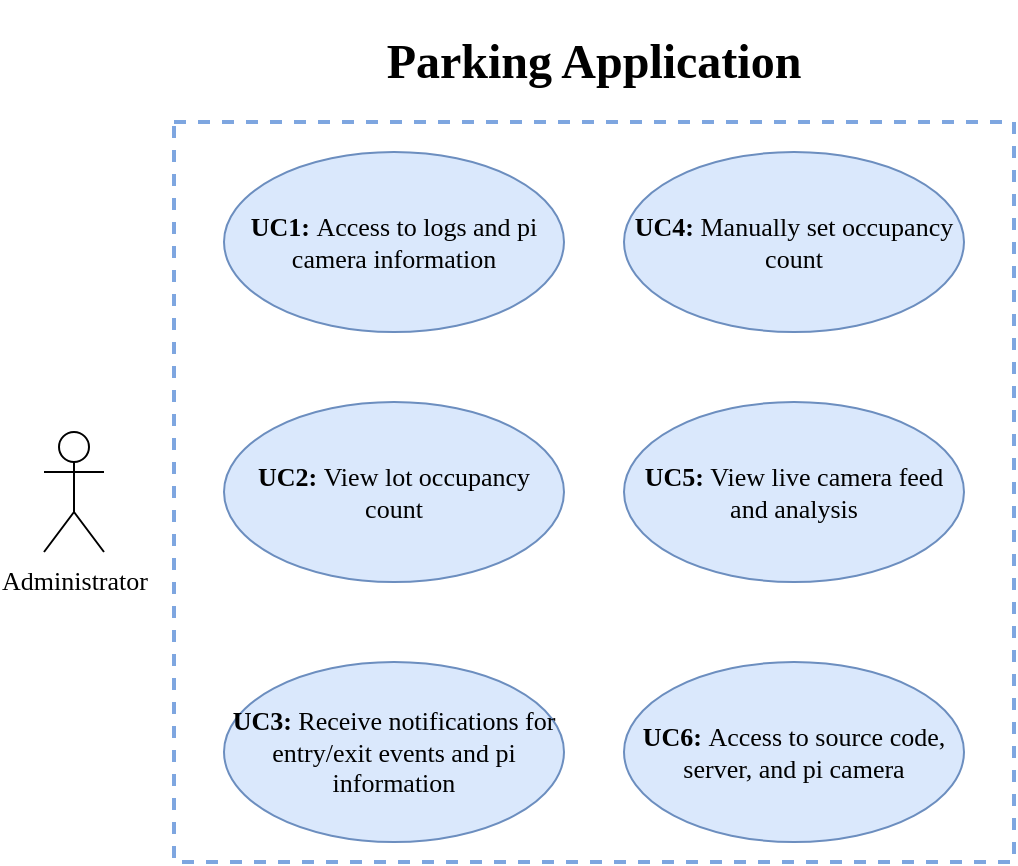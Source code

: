 <mxfile version="12.1.3" type="device" pages="1"><diagram id="Jbh3Mtflyyko0kCKSPka" name="Page-1"><mxGraphModel dx="934" dy="512" grid="1" gridSize="10" guides="1" tooltips="1" connect="1" arrows="1" fold="1" page="1" pageScale="1" pageWidth="850" pageHeight="1100" math="0" shadow="0"><root><mxCell id="0"/><mxCell id="1" parent="0"/><mxCell id="3shHjvT0xnu3zh0GejFe-1" value="" style="rounded=0;whiteSpace=wrap;html=1;fontFamily=Times New Roman;dashed=1;strokeColor=#7EA6E0;strokeWidth=2;" parent="1" vertex="1"><mxGeometry x="215" y="170" width="420" height="370" as="geometry"/></mxCell><mxCell id="3shHjvT0xnu3zh0GejFe-2" value="&lt;h1&gt;&lt;font style=&quot;font-size: 24px&quot;&gt;Parking Application&lt;/font&gt;&lt;/h1&gt;" style="text;html=1;strokeColor=none;fillColor=none;align=center;verticalAlign=middle;whiteSpace=wrap;rounded=0;fontFamily=Times New Roman;" parent="1" vertex="1"><mxGeometry x="295" y="130" width="260" height="20" as="geometry"/></mxCell><mxCell id="3shHjvT0xnu3zh0GejFe-9" value="&lt;font style=&quot;font-size: 13px;&quot;&gt;&lt;b style=&quot;font-size: 13px;&quot;&gt;UC2: &lt;/b&gt;View lot occupancy count&lt;br style=&quot;font-size: 13px;&quot;&gt;&lt;/font&gt;" style="ellipse;whiteSpace=wrap;html=1;fillColor=#dae8fc;strokeColor=#6c8ebf;fontFamily=Times New Roman;fontSize=13;strokeWidth=1;" parent="1" vertex="1"><mxGeometry x="240" y="310" width="170" height="90" as="geometry"/></mxCell><mxCell id="3shHjvT0xnu3zh0GejFe-15" value="&lt;font style=&quot;font-size: 13px;&quot;&gt;&lt;b style=&quot;font-size: 13px;&quot;&gt;UC1: &lt;/b&gt;Access to logs and pi camera information&lt;/font&gt;" style="ellipse;whiteSpace=wrap;html=1;fillColor=#dae8fc;strokeColor=#6c8ebf;fontFamily=Times New Roman;fontSize=13;strokeWidth=1;" parent="1" vertex="1"><mxGeometry x="240" y="185" width="170" height="90" as="geometry"/></mxCell><mxCell id="3shHjvT0xnu3zh0GejFe-16" value="&lt;p style=&quot;font-size: 13px;&quot;&gt;&lt;font style=&quot;font-size: 13px;&quot;&gt;&lt;b style=&quot;font-size: 13px;&quot;&gt;UC5: &lt;/b&gt;View live camera feed and analysis&lt;br style=&quot;font-size: 13px;&quot;&gt;&lt;/font&gt;&lt;/p&gt;" style="ellipse;whiteSpace=wrap;html=1;fillColor=#dae8fc;strokeColor=#6c8ebf;fontFamily=Times New Roman;fontSize=13;strokeWidth=1;" parent="1" vertex="1"><mxGeometry x="440" y="310" width="170" height="90" as="geometry"/></mxCell><mxCell id="3shHjvT0xnu3zh0GejFe-17" value="&lt;b style=&quot;font-size: 13px&quot;&gt;UC3:&lt;/b&gt;&lt;font style=&quot;font-size: 13px&quot;&gt;&lt;b&gt; &lt;/b&gt;Receive notifications for entry/exit events and pi information&lt;br style=&quot;font-size: 13px&quot;&gt;&lt;/font&gt;" style="ellipse;whiteSpace=wrap;html=1;fillColor=#dae8fc;strokeColor=#6c8ebf;fontFamily=Times New Roman;fontSize=13;strokeWidth=1;" parent="1" vertex="1"><mxGeometry x="240" y="440" width="170" height="90" as="geometry"/></mxCell><mxCell id="3shHjvT0xnu3zh0GejFe-27" value="&lt;p style=&quot;font-size: 13px;&quot;&gt;&lt;font style=&quot;font-size: 13px;&quot;&gt;&lt;b style=&quot;font-size: 13px;&quot;&gt;UC4: &lt;/b&gt;Manually set occupancy count&lt;br style=&quot;font-size: 13px;&quot;&gt;&lt;/font&gt;&lt;/p&gt;" style="ellipse;whiteSpace=wrap;html=1;fillColor=#dae8fc;strokeColor=#6c8ebf;fontFamily=Times New Roman;fontSize=13;strokeWidth=1;" parent="1" vertex="1"><mxGeometry x="440" y="185" width="170" height="90" as="geometry"/></mxCell><mxCell id="3shHjvT0xnu3zh0GejFe-28" value="&lt;font style=&quot;font-size: 13px&quot;&gt;&lt;b style=&quot;font-size: 13px&quot;&gt;UC6: &lt;/b&gt;Access to source code, server, and pi camera&lt;/font&gt;" style="ellipse;whiteSpace=wrap;html=1;fillColor=#dae8fc;strokeColor=#6c8ebf;fontFamily=Times New Roman;fontSize=13;strokeWidth=1;" parent="1" vertex="1"><mxGeometry x="440" y="440" width="170" height="90" as="geometry"/></mxCell><mxCell id="z-7quXJEXaA37W9XsJ7x-1" value="Administrator" style="shape=umlActor;verticalLabelPosition=bottom;labelBackgroundColor=#ffffff;verticalAlign=top;html=1;outlineConnect=0;fontFamily=Times New Roman;fontSize=13;" vertex="1" parent="1"><mxGeometry x="150" y="325" width="30" height="60" as="geometry"/></mxCell></root></mxGraphModel></diagram></mxfile>